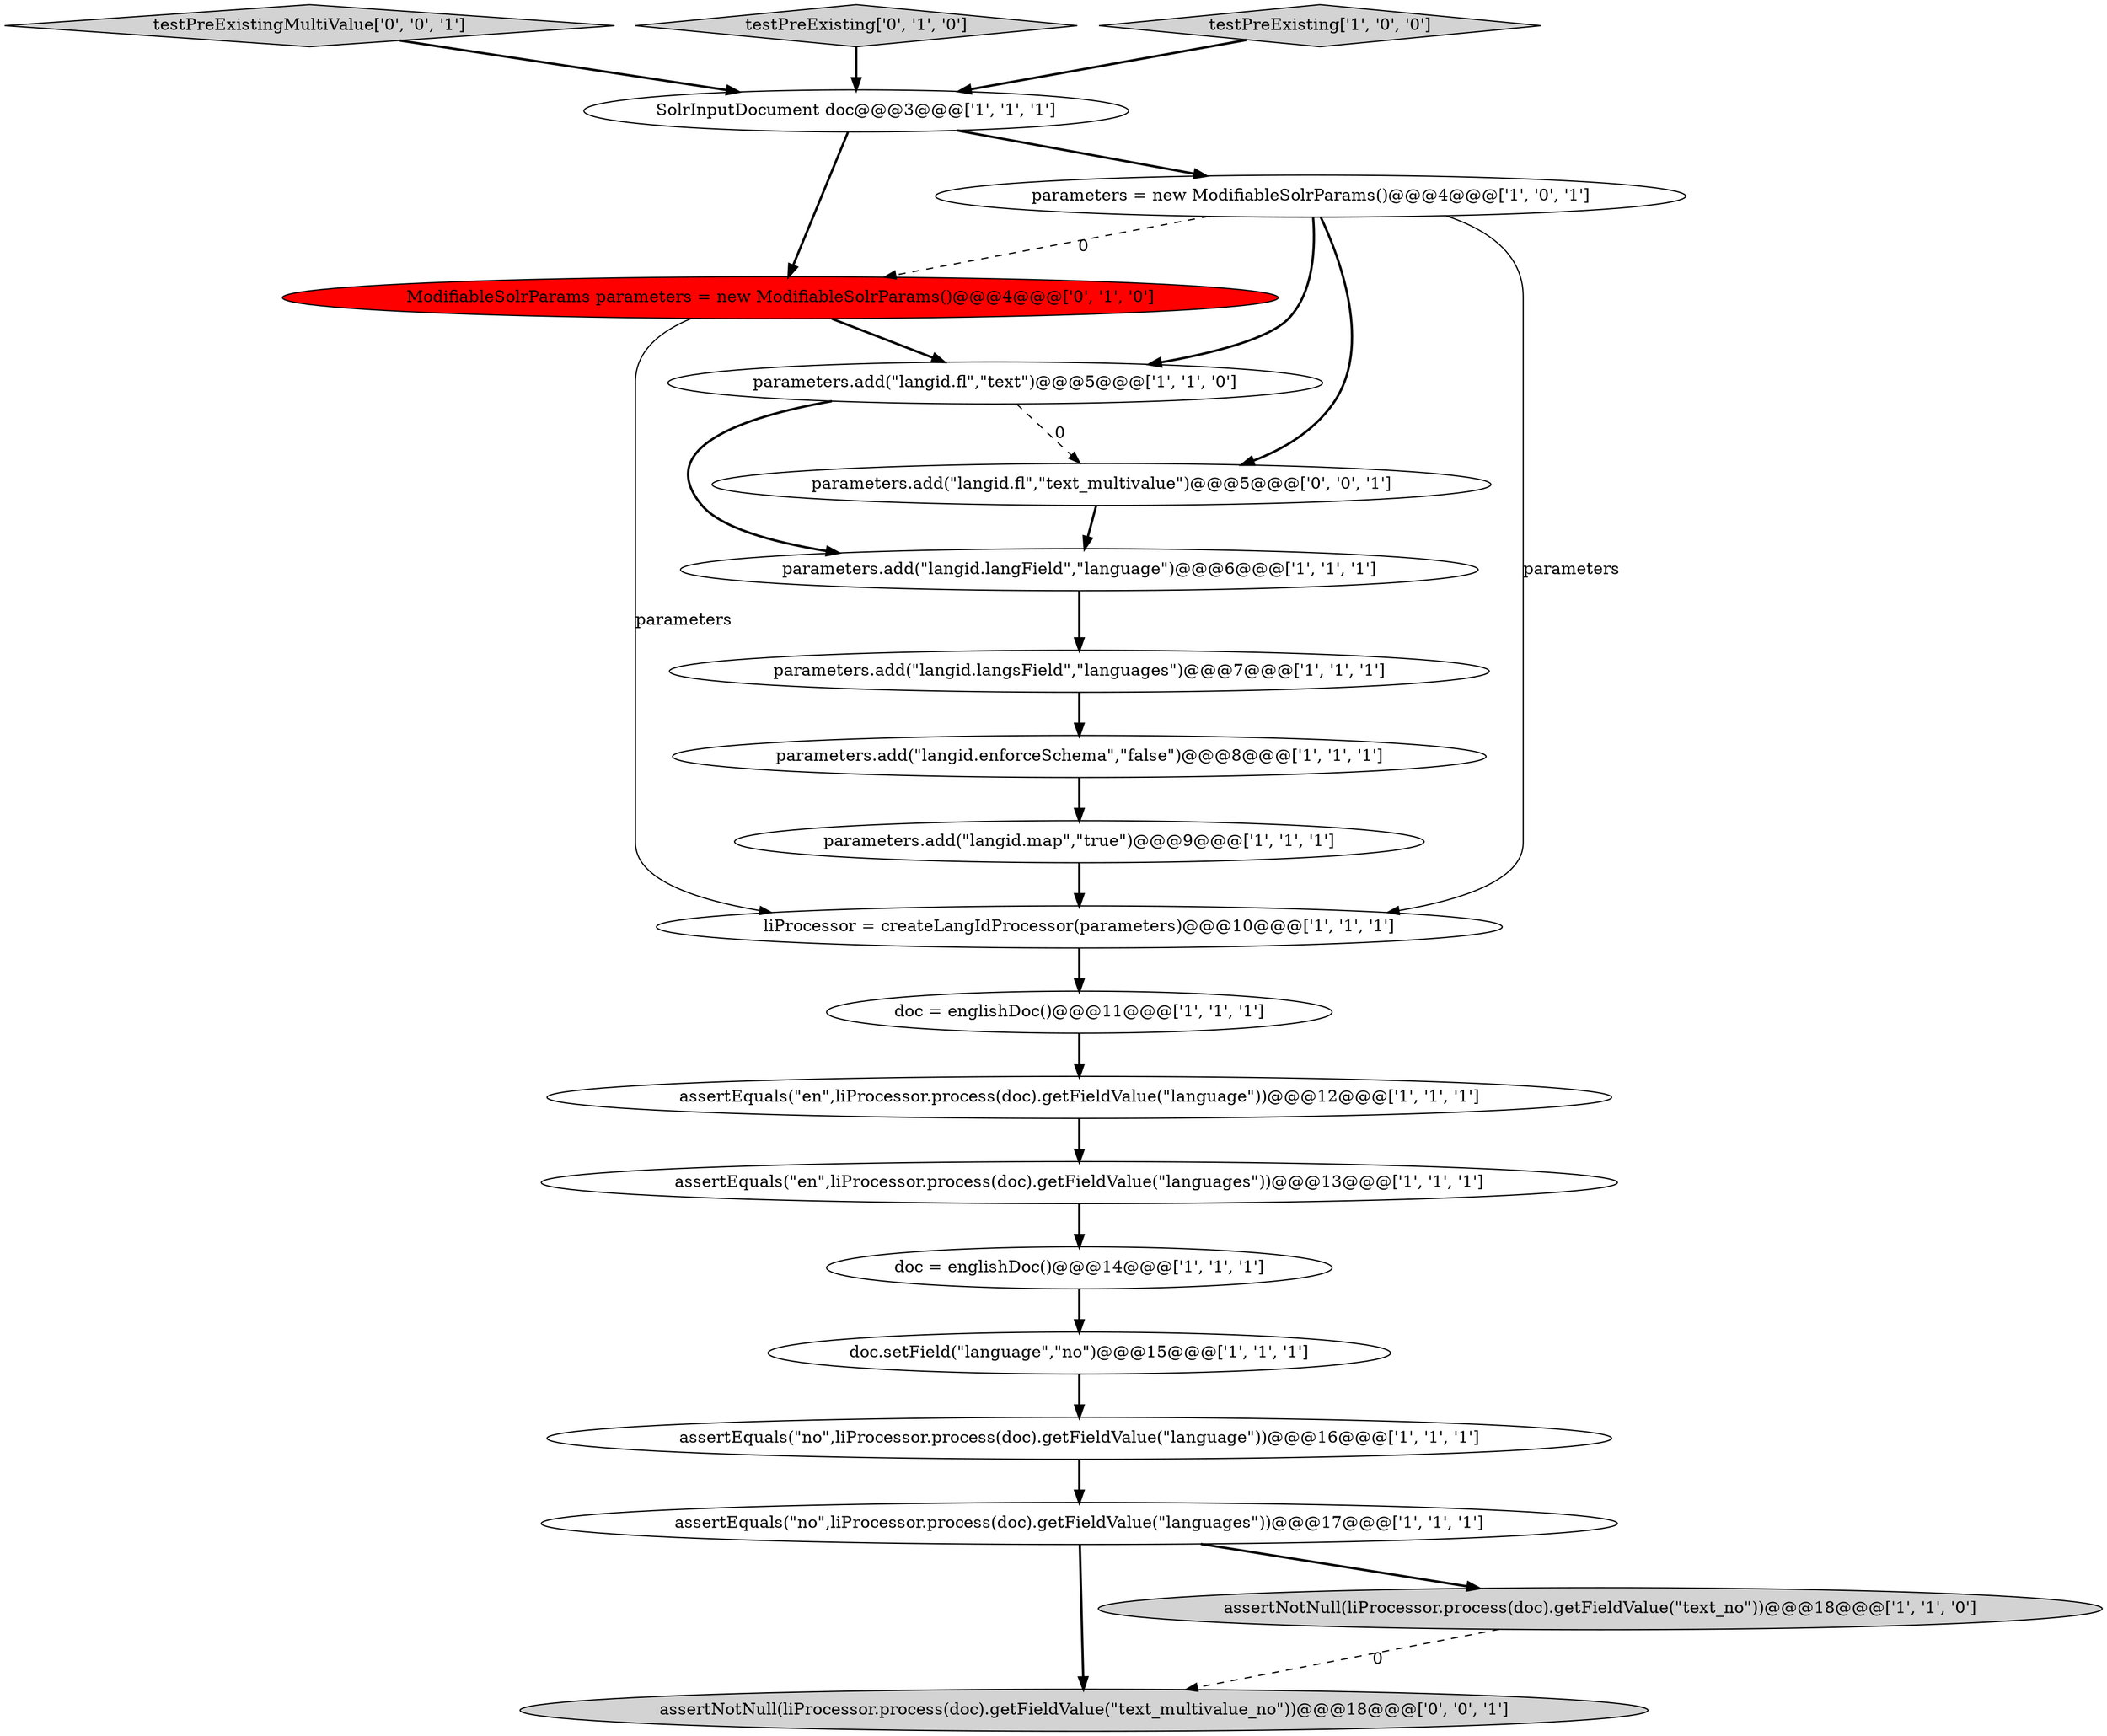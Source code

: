 digraph {
16 [style = filled, label = "assertEquals(\"en\",liProcessor.process(doc).getFieldValue(\"language\"))@@@12@@@['1', '1', '1']", fillcolor = white, shape = ellipse image = "AAA0AAABBB1BBB"];
7 [style = filled, label = "parameters.add(\"langid.fl\",\"text\")@@@5@@@['1', '1', '0']", fillcolor = white, shape = ellipse image = "AAA0AAABBB1BBB"];
11 [style = filled, label = "parameters.add(\"langid.enforceSchema\",\"false\")@@@8@@@['1', '1', '1']", fillcolor = white, shape = ellipse image = "AAA0AAABBB1BBB"];
8 [style = filled, label = "SolrInputDocument doc@@@3@@@['1', '1', '1']", fillcolor = white, shape = ellipse image = "AAA0AAABBB1BBB"];
4 [style = filled, label = "assertEquals(\"en\",liProcessor.process(doc).getFieldValue(\"languages\"))@@@13@@@['1', '1', '1']", fillcolor = white, shape = ellipse image = "AAA0AAABBB1BBB"];
21 [style = filled, label = "testPreExistingMultiValue['0', '0', '1']", fillcolor = lightgray, shape = diamond image = "AAA0AAABBB3BBB"];
18 [style = filled, label = "testPreExisting['0', '1', '0']", fillcolor = lightgray, shape = diamond image = "AAA0AAABBB2BBB"];
13 [style = filled, label = "parameters.add(\"langid.map\",\"true\")@@@9@@@['1', '1', '1']", fillcolor = white, shape = ellipse image = "AAA0AAABBB1BBB"];
5 [style = filled, label = "parameters = new ModifiableSolrParams()@@@4@@@['1', '0', '1']", fillcolor = white, shape = ellipse image = "AAA0AAABBB1BBB"];
14 [style = filled, label = "testPreExisting['1', '0', '0']", fillcolor = lightgray, shape = diamond image = "AAA0AAABBB1BBB"];
17 [style = filled, label = "ModifiableSolrParams parameters = new ModifiableSolrParams()@@@4@@@['0', '1', '0']", fillcolor = red, shape = ellipse image = "AAA1AAABBB2BBB"];
1 [style = filled, label = "parameters.add(\"langid.langField\",\"language\")@@@6@@@['1', '1', '1']", fillcolor = white, shape = ellipse image = "AAA0AAABBB1BBB"];
6 [style = filled, label = "doc = englishDoc()@@@11@@@['1', '1', '1']", fillcolor = white, shape = ellipse image = "AAA0AAABBB1BBB"];
12 [style = filled, label = "doc = englishDoc()@@@14@@@['1', '1', '1']", fillcolor = white, shape = ellipse image = "AAA0AAABBB1BBB"];
15 [style = filled, label = "assertEquals(\"no\",liProcessor.process(doc).getFieldValue(\"languages\"))@@@17@@@['1', '1', '1']", fillcolor = white, shape = ellipse image = "AAA0AAABBB1BBB"];
3 [style = filled, label = "parameters.add(\"langid.langsField\",\"languages\")@@@7@@@['1', '1', '1']", fillcolor = white, shape = ellipse image = "AAA0AAABBB1BBB"];
19 [style = filled, label = "assertNotNull(liProcessor.process(doc).getFieldValue(\"text_multivalue_no\"))@@@18@@@['0', '0', '1']", fillcolor = lightgray, shape = ellipse image = "AAA0AAABBB3BBB"];
20 [style = filled, label = "parameters.add(\"langid.fl\",\"text_multivalue\")@@@5@@@['0', '0', '1']", fillcolor = white, shape = ellipse image = "AAA0AAABBB3BBB"];
10 [style = filled, label = "liProcessor = createLangIdProcessor(parameters)@@@10@@@['1', '1', '1']", fillcolor = white, shape = ellipse image = "AAA0AAABBB1BBB"];
2 [style = filled, label = "assertEquals(\"no\",liProcessor.process(doc).getFieldValue(\"language\"))@@@16@@@['1', '1', '1']", fillcolor = white, shape = ellipse image = "AAA0AAABBB1BBB"];
9 [style = filled, label = "assertNotNull(liProcessor.process(doc).getFieldValue(\"text_no\"))@@@18@@@['1', '1', '0']", fillcolor = lightgray, shape = ellipse image = "AAA0AAABBB1BBB"];
0 [style = filled, label = "doc.setField(\"language\",\"no\")@@@15@@@['1', '1', '1']", fillcolor = white, shape = ellipse image = "AAA0AAABBB1BBB"];
13->10 [style = bold, label=""];
7->1 [style = bold, label=""];
5->20 [style = bold, label=""];
0->2 [style = bold, label=""];
1->3 [style = bold, label=""];
3->11 [style = bold, label=""];
21->8 [style = bold, label=""];
7->20 [style = dashed, label="0"];
20->1 [style = bold, label=""];
15->19 [style = bold, label=""];
12->0 [style = bold, label=""];
10->6 [style = bold, label=""];
17->7 [style = bold, label=""];
8->17 [style = bold, label=""];
9->19 [style = dashed, label="0"];
5->17 [style = dashed, label="0"];
8->5 [style = bold, label=""];
6->16 [style = bold, label=""];
15->9 [style = bold, label=""];
5->10 [style = solid, label="parameters"];
11->13 [style = bold, label=""];
2->15 [style = bold, label=""];
4->12 [style = bold, label=""];
5->7 [style = bold, label=""];
14->8 [style = bold, label=""];
18->8 [style = bold, label=""];
16->4 [style = bold, label=""];
17->10 [style = solid, label="parameters"];
}
